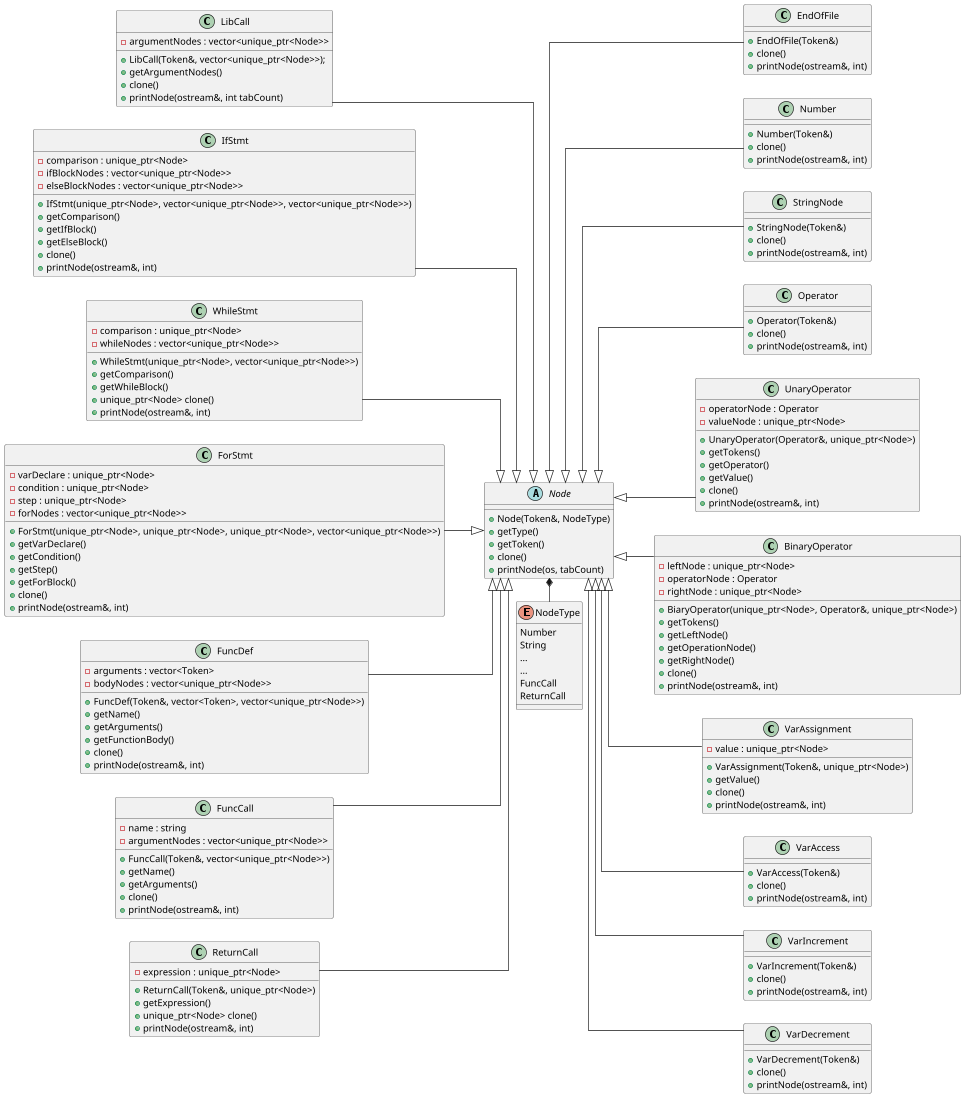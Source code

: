 @startuml ParserUML
scale 2/3
left to right direction
skinparam linetype ortho


enum NodeType {
    Number
    String
    ...
    ...
    FuncCall
    ReturnCall
}

abstract class Node {
    + Node(Token&, NodeType)
    + getType()
    + getToken()
    + clone()
    + printNode(os, tabCount)
}

class EndOfFile {
    + EndOfFile(Token&)
    + clone()
    + printNode(ostream&, int)
}

class Number {
    + Number(Token&)
    + clone()
    + printNode(ostream&, int)
}

class StringNode {
    + StringNode(Token&)
    + clone()
    + printNode(ostream&, int)
}

class Operator {
    + Operator(Token&)
    + clone()
    + printNode(ostream&, int)
}

class UnaryOperator {
    + UnaryOperator(Operator&, unique_ptr<Node>)
    + getTokens()
    + getOperator()
    + getValue()
    + clone()
    + printNode(ostream&, int)
    - operatorNode : Operator
    - valueNode : unique_ptr<Node>
}

class BinaryOperator {
    + BiaryOperator(unique_ptr<Node>, Operator&, unique_ptr<Node>)
    + getTokens()
    + getLeftNode()
    + getOperationNode()
    + getRightNode()
    + clone()
    + printNode(ostream&, int)
    - leftNode : unique_ptr<Node>
    - operatorNode : Operator
    - rightNode : unique_ptr<Node>
}

class VarAssignment {
    + VarAssignment(Token&, unique_ptr<Node>)
    + getValue()
    + clone()
    + printNode(ostream&, int)
    - value : unique_ptr<Node>
}

class VarAccess {
    + VarAccess(Token&)
    + clone()
    + printNode(ostream&, int)
}

class VarIncrement{
    + VarIncrement(Token&)
    + clone()
    + printNode(ostream&, int)
}

class VarDecrement{
    + VarDecrement(Token&)
    + clone()
    + printNode(ostream&, int)
}

class LibCall{
    + LibCall(Token&, vector<unique_ptr<Node>>);
    + getArgumentNodes()
    + clone()
    + printNode(ostream&, int tabCount)
    - argumentNodes : vector<unique_ptr<Node>>
}

class IfStmt{
    + IfStmt(unique_ptr<Node>, vector<unique_ptr<Node>>, vector<unique_ptr<Node>>)
    + getComparison()
    + getIfBlock()
    + getElseBlock()
    + clone()
    + printNode(ostream&, int)
    - comparison : unique_ptr<Node> 
    - ifBlockNodes : vector<unique_ptr<Node>>
    - elseBlockNodes : vector<unique_ptr<Node>>
}

class WhileStmt{
    + WhileStmt(unique_ptr<Node>, vector<unique_ptr<Node>>)
    + getComparison()
    + getWhileBlock()
    + unique_ptr<Node> clone()
    + printNode(ostream&, int)
    - comparison : unique_ptr<Node>
    - whileNodes : vector<unique_ptr<Node>>
}

class ForStmt{
    + ForStmt(unique_ptr<Node>, unique_ptr<Node>, unique_ptr<Node>, vector<unique_ptr<Node>>)
    + getVarDeclare()
    + getCondition()
    + getStep()
    + getForBlock()
    + clone()
    + printNode(ostream&, int)
    - varDeclare : unique_ptr<Node>
    - condition : unique_ptr<Node>
    - step : unique_ptr<Node>
    - forNodes : vector<unique_ptr<Node>>
}

class FuncDef{
    + FuncDef(Token&, vector<Token>, vector<unique_ptr<Node>>)
    + getName()
    + getArguments()
    + getFunctionBody()
    + clone()
    + printNode(ostream&, int)
    - arguments : vector<Token>
    - bodyNodes : vector<unique_ptr<Node>>
}

class FuncCall{
    + FuncCall(Token&, vector<unique_ptr<Node>>)
    + getName()
    + getArguments()
    + clone()
    + printNode(ostream&, int)
    - name : string
    - argumentNodes : vector<unique_ptr<Node>>
}

class ReturnCall {
    + ReturnCall(Token&, unique_ptr<Node>)
    + getExpression()
    + unique_ptr<Node> clone()
    + printNode(ostream&, int)
    - expression : unique_ptr<Node>
}

Node <|-- EndOfFile
Node <|-- Number
Node <|-- StringNode
Node <|-- Operator
Node <|-- UnaryOperator
Node <|-- BinaryOperator
Node <|-- VarAssignment
Node <|-- VarAccess
Node <|-- VarIncrement
Node <|-- VarDecrement
LibCall --|> Node
IfStmt --|> Node
WhileStmt --|> Node
ForStmt --|> Node
FuncDef --|> Node
FuncCall --|> Node
ReturnCall --|> Node


Node *- NodeType

@enduml
